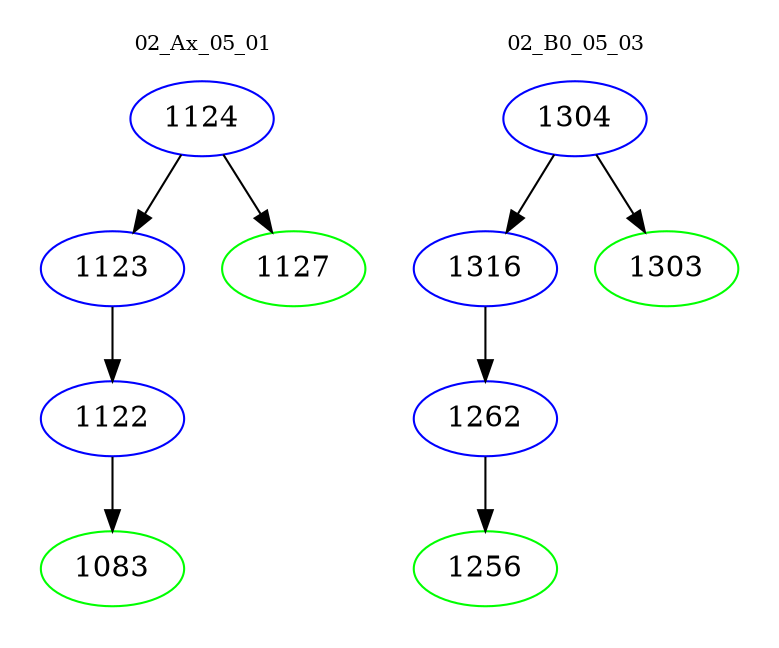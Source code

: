 digraph{
subgraph cluster_0 {
color = white
label = "02_Ax_05_01";
fontsize=10;
T0_1124 [label="1124", color="blue"]
T0_1124 -> T0_1123 [color="black"]
T0_1123 [label="1123", color="blue"]
T0_1123 -> T0_1122 [color="black"]
T0_1122 [label="1122", color="blue"]
T0_1122 -> T0_1083 [color="black"]
T0_1083 [label="1083", color="green"]
T0_1124 -> T0_1127 [color="black"]
T0_1127 [label="1127", color="green"]
}
subgraph cluster_1 {
color = white
label = "02_B0_05_03";
fontsize=10;
T1_1304 [label="1304", color="blue"]
T1_1304 -> T1_1316 [color="black"]
T1_1316 [label="1316", color="blue"]
T1_1316 -> T1_1262 [color="black"]
T1_1262 [label="1262", color="blue"]
T1_1262 -> T1_1256 [color="black"]
T1_1256 [label="1256", color="green"]
T1_1304 -> T1_1303 [color="black"]
T1_1303 [label="1303", color="green"]
}
}
